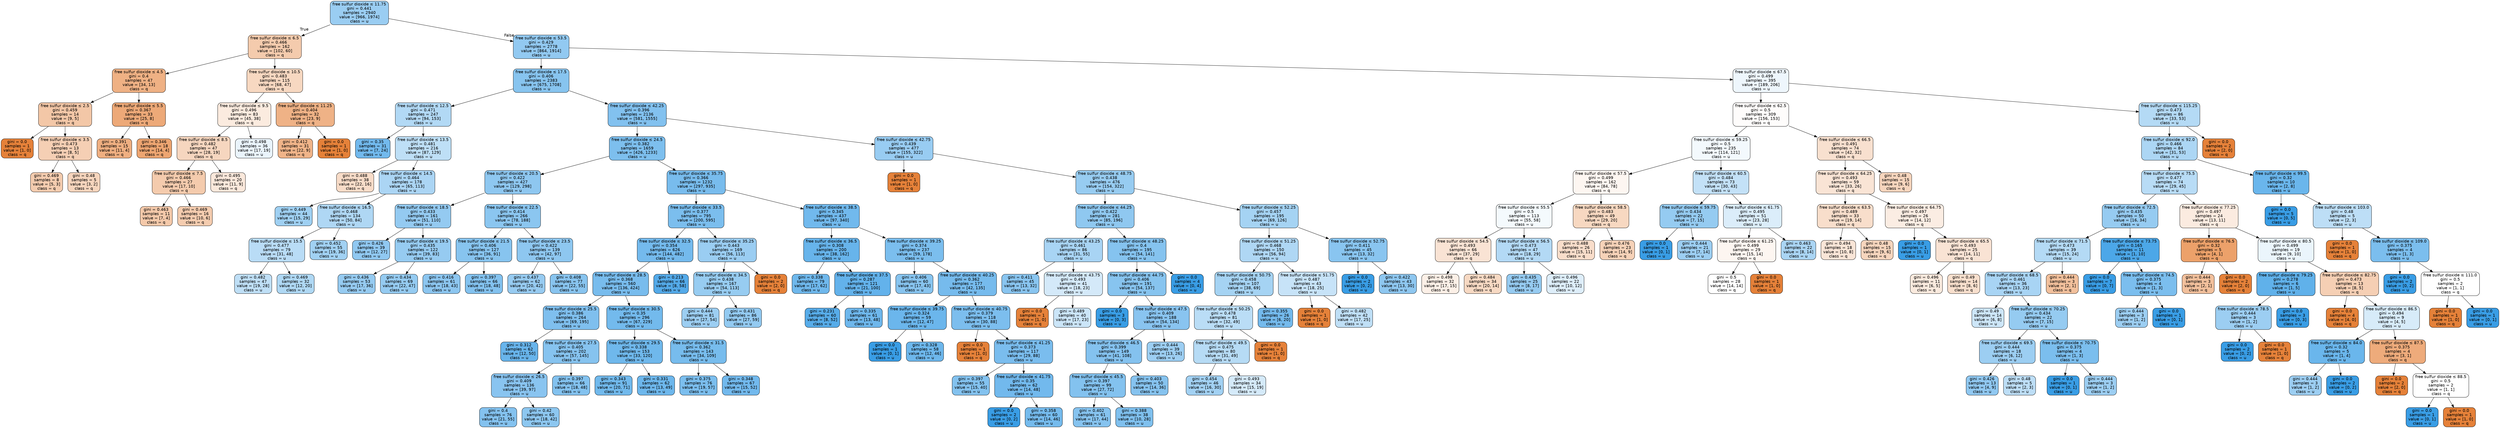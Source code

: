 digraph Tree {
node [shape=box, style="filled, rounded", color="black", fontname=helvetica] ;
edge [fontname=helvetica] ;
0 [label=<free sulfur dioxide &le; 11.75<br/>gini = 0.441<br/>samples = 2940<br/>value = [966, 1974]<br/>class = u>, fillcolor="#399de582"] ;
1 [label=<free sulfur dioxide &le; 6.5<br/>gini = 0.466<br/>samples = 162<br/>value = [102, 60]<br/>class = q>, fillcolor="#e5813969"] ;
0 -> 1 [labeldistance=2.5, labelangle=45, headlabel="True"] ;
2 [label=<free sulfur dioxide &le; 4.5<br/>gini = 0.4<br/>samples = 47<br/>value = [34, 13]<br/>class = q>, fillcolor="#e581399e"] ;
1 -> 2 ;
3 [label=<free sulfur dioxide &le; 2.5<br/>gini = 0.459<br/>samples = 14<br/>value = [9, 5]<br/>class = q>, fillcolor="#e5813971"] ;
2 -> 3 ;
4 [label=<gini = 0.0<br/>samples = 1<br/>value = [1, 0]<br/>class = q>, fillcolor="#e58139ff"] ;
3 -> 4 ;
5 [label=<free sulfur dioxide &le; 3.5<br/>gini = 0.473<br/>samples = 13<br/>value = [8, 5]<br/>class = q>, fillcolor="#e5813960"] ;
3 -> 5 ;
6 [label=<gini = 0.469<br/>samples = 8<br/>value = [5, 3]<br/>class = q>, fillcolor="#e5813966"] ;
5 -> 6 ;
7 [label=<gini = 0.48<br/>samples = 5<br/>value = [3, 2]<br/>class = q>, fillcolor="#e5813955"] ;
5 -> 7 ;
8 [label=<free sulfur dioxide &le; 5.5<br/>gini = 0.367<br/>samples = 33<br/>value = [25, 8]<br/>class = q>, fillcolor="#e58139ad"] ;
2 -> 8 ;
9 [label=<gini = 0.391<br/>samples = 15<br/>value = [11, 4]<br/>class = q>, fillcolor="#e58139a2"] ;
8 -> 9 ;
10 [label=<gini = 0.346<br/>samples = 18<br/>value = [14, 4]<br/>class = q>, fillcolor="#e58139b6"] ;
8 -> 10 ;
11 [label=<free sulfur dioxide &le; 10.5<br/>gini = 0.483<br/>samples = 115<br/>value = [68, 47]<br/>class = q>, fillcolor="#e581394f"] ;
1 -> 11 ;
12 [label=<free sulfur dioxide &le; 9.5<br/>gini = 0.496<br/>samples = 83<br/>value = [45, 38]<br/>class = q>, fillcolor="#e5813928"] ;
11 -> 12 ;
13 [label=<free sulfur dioxide &le; 8.5<br/>gini = 0.482<br/>samples = 47<br/>value = [28, 19]<br/>class = q>, fillcolor="#e5813952"] ;
12 -> 13 ;
14 [label=<free sulfur dioxide &le; 7.5<br/>gini = 0.466<br/>samples = 27<br/>value = [17, 10]<br/>class = q>, fillcolor="#e5813969"] ;
13 -> 14 ;
15 [label=<gini = 0.463<br/>samples = 11<br/>value = [7, 4]<br/>class = q>, fillcolor="#e581396d"] ;
14 -> 15 ;
16 [label=<gini = 0.469<br/>samples = 16<br/>value = [10, 6]<br/>class = q>, fillcolor="#e5813966"] ;
14 -> 16 ;
17 [label=<gini = 0.495<br/>samples = 20<br/>value = [11, 9]<br/>class = q>, fillcolor="#e581392e"] ;
13 -> 17 ;
18 [label=<gini = 0.498<br/>samples = 36<br/>value = [17, 19]<br/>class = u>, fillcolor="#399de51b"] ;
12 -> 18 ;
19 [label=<free sulfur dioxide &le; 11.25<br/>gini = 0.404<br/>samples = 32<br/>value = [23, 9]<br/>class = q>, fillcolor="#e581399b"] ;
11 -> 19 ;
20 [label=<gini = 0.412<br/>samples = 31<br/>value = [22, 9]<br/>class = q>, fillcolor="#e5813997"] ;
19 -> 20 ;
21 [label=<gini = 0.0<br/>samples = 1<br/>value = [1, 0]<br/>class = q>, fillcolor="#e58139ff"] ;
19 -> 21 ;
22 [label=<free sulfur dioxide &le; 53.5<br/>gini = 0.429<br/>samples = 2778<br/>value = [864, 1914]<br/>class = u>, fillcolor="#399de58c"] ;
0 -> 22 [labeldistance=2.5, labelangle=-45, headlabel="False"] ;
23 [label=<free sulfur dioxide &le; 17.5<br/>gini = 0.406<br/>samples = 2383<br/>value = [675, 1708]<br/>class = u>, fillcolor="#399de59a"] ;
22 -> 23 ;
24 [label=<free sulfur dioxide &le; 12.5<br/>gini = 0.471<br/>samples = 247<br/>value = [94, 153]<br/>class = u>, fillcolor="#399de562"] ;
23 -> 24 ;
25 [label=<gini = 0.35<br/>samples = 31<br/>value = [7, 24]<br/>class = u>, fillcolor="#399de5b5"] ;
24 -> 25 ;
26 [label=<free sulfur dioxide &le; 13.5<br/>gini = 0.481<br/>samples = 216<br/>value = [87, 129]<br/>class = u>, fillcolor="#399de553"] ;
24 -> 26 ;
27 [label=<gini = 0.488<br/>samples = 38<br/>value = [22, 16]<br/>class = q>, fillcolor="#e5813946"] ;
26 -> 27 ;
28 [label=<free sulfur dioxide &le; 14.5<br/>gini = 0.464<br/>samples = 178<br/>value = [65, 113]<br/>class = u>, fillcolor="#399de56c"] ;
26 -> 28 ;
29 [label=<gini = 0.449<br/>samples = 44<br/>value = [15, 29]<br/>class = u>, fillcolor="#399de57b"] ;
28 -> 29 ;
30 [label=<free sulfur dioxide &le; 16.5<br/>gini = 0.468<br/>samples = 134<br/>value = [50, 84]<br/>class = u>, fillcolor="#399de567"] ;
28 -> 30 ;
31 [label=<free sulfur dioxide &le; 15.5<br/>gini = 0.477<br/>samples = 79<br/>value = [31, 48]<br/>class = u>, fillcolor="#399de55a"] ;
30 -> 31 ;
32 [label=<gini = 0.482<br/>samples = 47<br/>value = [19, 28]<br/>class = u>, fillcolor="#399de552"] ;
31 -> 32 ;
33 [label=<gini = 0.469<br/>samples = 32<br/>value = [12, 20]<br/>class = u>, fillcolor="#399de566"] ;
31 -> 33 ;
34 [label=<gini = 0.452<br/>samples = 55<br/>value = [19, 36]<br/>class = u>, fillcolor="#399de578"] ;
30 -> 34 ;
35 [label=<free sulfur dioxide &le; 42.25<br/>gini = 0.396<br/>samples = 2136<br/>value = [581, 1555]<br/>class = u>, fillcolor="#399de5a0"] ;
23 -> 35 ;
36 [label=<free sulfur dioxide &le; 24.5<br/>gini = 0.382<br/>samples = 1659<br/>value = [426, 1233]<br/>class = u>, fillcolor="#399de5a7"] ;
35 -> 36 ;
37 [label=<free sulfur dioxide &le; 20.5<br/>gini = 0.422<br/>samples = 427<br/>value = [129, 298]<br/>class = u>, fillcolor="#399de591"] ;
36 -> 37 ;
38 [label=<free sulfur dioxide &le; 18.5<br/>gini = 0.433<br/>samples = 161<br/>value = [51, 110]<br/>class = u>, fillcolor="#399de589"] ;
37 -> 38 ;
39 [label=<gini = 0.426<br/>samples = 39<br/>value = [12, 27]<br/>class = u>, fillcolor="#399de58e"] ;
38 -> 39 ;
40 [label=<free sulfur dioxide &le; 19.5<br/>gini = 0.435<br/>samples = 122<br/>value = [39, 83]<br/>class = u>, fillcolor="#399de587"] ;
38 -> 40 ;
41 [label=<gini = 0.436<br/>samples = 53<br/>value = [17, 36]<br/>class = u>, fillcolor="#399de587"] ;
40 -> 41 ;
42 [label=<gini = 0.434<br/>samples = 69<br/>value = [22, 47]<br/>class = u>, fillcolor="#399de588"] ;
40 -> 42 ;
43 [label=<free sulfur dioxide &le; 22.5<br/>gini = 0.414<br/>samples = 266<br/>value = [78, 188]<br/>class = u>, fillcolor="#399de595"] ;
37 -> 43 ;
44 [label=<free sulfur dioxide &le; 21.5<br/>gini = 0.406<br/>samples = 127<br/>value = [36, 91]<br/>class = u>, fillcolor="#399de59a"] ;
43 -> 44 ;
45 [label=<gini = 0.416<br/>samples = 61<br/>value = [18, 43]<br/>class = u>, fillcolor="#399de594"] ;
44 -> 45 ;
46 [label=<gini = 0.397<br/>samples = 66<br/>value = [18, 48]<br/>class = u>, fillcolor="#399de59f"] ;
44 -> 46 ;
47 [label=<free sulfur dioxide &le; 23.5<br/>gini = 0.422<br/>samples = 139<br/>value = [42, 97]<br/>class = u>, fillcolor="#399de591"] ;
43 -> 47 ;
48 [label=<gini = 0.437<br/>samples = 62<br/>value = [20, 42]<br/>class = u>, fillcolor="#399de586"] ;
47 -> 48 ;
49 [label=<gini = 0.408<br/>samples = 77<br/>value = [22, 55]<br/>class = u>, fillcolor="#399de599"] ;
47 -> 49 ;
50 [label=<free sulfur dioxide &le; 35.75<br/>gini = 0.366<br/>samples = 1232<br/>value = [297, 935]<br/>class = u>, fillcolor="#399de5ae"] ;
36 -> 50 ;
51 [label=<free sulfur dioxide &le; 33.5<br/>gini = 0.377<br/>samples = 795<br/>value = [200, 595]<br/>class = u>, fillcolor="#399de5a9"] ;
50 -> 51 ;
52 [label=<free sulfur dioxide &le; 32.5<br/>gini = 0.354<br/>samples = 626<br/>value = [144, 482]<br/>class = u>, fillcolor="#399de5b3"] ;
51 -> 52 ;
53 [label=<free sulfur dioxide &le; 28.5<br/>gini = 0.368<br/>samples = 560<br/>value = [136, 424]<br/>class = u>, fillcolor="#399de5ad"] ;
52 -> 53 ;
54 [label=<free sulfur dioxide &le; 25.5<br/>gini = 0.386<br/>samples = 264<br/>value = [69, 195]<br/>class = u>, fillcolor="#399de5a5"] ;
53 -> 54 ;
55 [label=<gini = 0.312<br/>samples = 62<br/>value = [12, 50]<br/>class = u>, fillcolor="#399de5c2"] ;
54 -> 55 ;
56 [label=<free sulfur dioxide &le; 27.5<br/>gini = 0.405<br/>samples = 202<br/>value = [57, 145]<br/>class = u>, fillcolor="#399de59b"] ;
54 -> 56 ;
57 [label=<free sulfur dioxide &le; 26.5<br/>gini = 0.409<br/>samples = 136<br/>value = [39, 97]<br/>class = u>, fillcolor="#399de598"] ;
56 -> 57 ;
58 [label=<gini = 0.4<br/>samples = 76<br/>value = [21, 55]<br/>class = u>, fillcolor="#399de59e"] ;
57 -> 58 ;
59 [label=<gini = 0.42<br/>samples = 60<br/>value = [18, 42]<br/>class = u>, fillcolor="#399de592"] ;
57 -> 59 ;
60 [label=<gini = 0.397<br/>samples = 66<br/>value = [18, 48]<br/>class = u>, fillcolor="#399de59f"] ;
56 -> 60 ;
61 [label=<free sulfur dioxide &le; 30.5<br/>gini = 0.35<br/>samples = 296<br/>value = [67, 229]<br/>class = u>, fillcolor="#399de5b4"] ;
53 -> 61 ;
62 [label=<free sulfur dioxide &le; 29.5<br/>gini = 0.338<br/>samples = 153<br/>value = [33, 120]<br/>class = u>, fillcolor="#399de5b9"] ;
61 -> 62 ;
63 [label=<gini = 0.343<br/>samples = 91<br/>value = [20, 71]<br/>class = u>, fillcolor="#399de5b7"] ;
62 -> 63 ;
64 [label=<gini = 0.331<br/>samples = 62<br/>value = [13, 49]<br/>class = u>, fillcolor="#399de5bb"] ;
62 -> 64 ;
65 [label=<free sulfur dioxide &le; 31.5<br/>gini = 0.362<br/>samples = 143<br/>value = [34, 109]<br/>class = u>, fillcolor="#399de5af"] ;
61 -> 65 ;
66 [label=<gini = 0.375<br/>samples = 76<br/>value = [19, 57]<br/>class = u>, fillcolor="#399de5aa"] ;
65 -> 66 ;
67 [label=<gini = 0.348<br/>samples = 67<br/>value = [15, 52]<br/>class = u>, fillcolor="#399de5b5"] ;
65 -> 67 ;
68 [label=<gini = 0.213<br/>samples = 66<br/>value = [8, 58]<br/>class = u>, fillcolor="#399de5dc"] ;
52 -> 68 ;
69 [label=<free sulfur dioxide &le; 35.25<br/>gini = 0.443<br/>samples = 169<br/>value = [56, 113]<br/>class = u>, fillcolor="#399de581"] ;
51 -> 69 ;
70 [label=<free sulfur dioxide &le; 34.5<br/>gini = 0.438<br/>samples = 167<br/>value = [54, 113]<br/>class = u>, fillcolor="#399de585"] ;
69 -> 70 ;
71 [label=<gini = 0.444<br/>samples = 81<br/>value = [27, 54]<br/>class = u>, fillcolor="#399de57f"] ;
70 -> 71 ;
72 [label=<gini = 0.431<br/>samples = 86<br/>value = [27, 59]<br/>class = u>, fillcolor="#399de58a"] ;
70 -> 72 ;
73 [label=<gini = 0.0<br/>samples = 2<br/>value = [2, 0]<br/>class = q>, fillcolor="#e58139ff"] ;
69 -> 73 ;
74 [label=<free sulfur dioxide &le; 38.5<br/>gini = 0.345<br/>samples = 437<br/>value = [97, 340]<br/>class = u>, fillcolor="#399de5b6"] ;
50 -> 74 ;
75 [label=<free sulfur dioxide &le; 36.5<br/>gini = 0.308<br/>samples = 200<br/>value = [38, 162]<br/>class = u>, fillcolor="#399de5c3"] ;
74 -> 75 ;
76 [label=<gini = 0.338<br/>samples = 79<br/>value = [17, 62]<br/>class = u>, fillcolor="#399de5b9"] ;
75 -> 76 ;
77 [label=<free sulfur dioxide &le; 37.5<br/>gini = 0.287<br/>samples = 121<br/>value = [21, 100]<br/>class = u>, fillcolor="#399de5c9"] ;
75 -> 77 ;
78 [label=<gini = 0.231<br/>samples = 60<br/>value = [8, 52]<br/>class = u>, fillcolor="#399de5d8"] ;
77 -> 78 ;
79 [label=<gini = 0.335<br/>samples = 61<br/>value = [13, 48]<br/>class = u>, fillcolor="#399de5ba"] ;
77 -> 79 ;
80 [label=<free sulfur dioxide &le; 39.25<br/>gini = 0.374<br/>samples = 237<br/>value = [59, 178]<br/>class = u>, fillcolor="#399de5aa"] ;
74 -> 80 ;
81 [label=<gini = 0.406<br/>samples = 60<br/>value = [17, 43]<br/>class = u>, fillcolor="#399de59a"] ;
80 -> 81 ;
82 [label=<free sulfur dioxide &le; 40.25<br/>gini = 0.362<br/>samples = 177<br/>value = [42, 135]<br/>class = u>, fillcolor="#399de5b0"] ;
80 -> 82 ;
83 [label=<free sulfur dioxide &le; 39.75<br/>gini = 0.324<br/>samples = 59<br/>value = [12, 47]<br/>class = u>, fillcolor="#399de5be"] ;
82 -> 83 ;
84 [label=<gini = 0.0<br/>samples = 1<br/>value = [0, 1]<br/>class = u>, fillcolor="#399de5ff"] ;
83 -> 84 ;
85 [label=<gini = 0.328<br/>samples = 58<br/>value = [12, 46]<br/>class = u>, fillcolor="#399de5bc"] ;
83 -> 85 ;
86 [label=<free sulfur dioxide &le; 40.75<br/>gini = 0.379<br/>samples = 118<br/>value = [30, 88]<br/>class = u>, fillcolor="#399de5a8"] ;
82 -> 86 ;
87 [label=<gini = 0.0<br/>samples = 1<br/>value = [1, 0]<br/>class = q>, fillcolor="#e58139ff"] ;
86 -> 87 ;
88 [label=<free sulfur dioxide &le; 41.25<br/>gini = 0.373<br/>samples = 117<br/>value = [29, 88]<br/>class = u>, fillcolor="#399de5ab"] ;
86 -> 88 ;
89 [label=<gini = 0.397<br/>samples = 55<br/>value = [15, 40]<br/>class = u>, fillcolor="#399de59f"] ;
88 -> 89 ;
90 [label=<free sulfur dioxide &le; 41.75<br/>gini = 0.35<br/>samples = 62<br/>value = [14, 48]<br/>class = u>, fillcolor="#399de5b5"] ;
88 -> 90 ;
91 [label=<gini = 0.0<br/>samples = 2<br/>value = [0, 2]<br/>class = u>, fillcolor="#399de5ff"] ;
90 -> 91 ;
92 [label=<gini = 0.358<br/>samples = 60<br/>value = [14, 46]<br/>class = u>, fillcolor="#399de5b1"] ;
90 -> 92 ;
93 [label=<free sulfur dioxide &le; 42.75<br/>gini = 0.439<br/>samples = 477<br/>value = [155, 322]<br/>class = u>, fillcolor="#399de584"] ;
35 -> 93 ;
94 [label=<gini = 0.0<br/>samples = 1<br/>value = [1, 0]<br/>class = q>, fillcolor="#e58139ff"] ;
93 -> 94 ;
95 [label=<free sulfur dioxide &le; 48.75<br/>gini = 0.438<br/>samples = 476<br/>value = [154, 322]<br/>class = u>, fillcolor="#399de585"] ;
93 -> 95 ;
96 [label=<free sulfur dioxide &le; 44.25<br/>gini = 0.422<br/>samples = 281<br/>value = [85, 196]<br/>class = u>, fillcolor="#399de590"] ;
95 -> 96 ;
97 [label=<free sulfur dioxide &le; 43.25<br/>gini = 0.461<br/>samples = 86<br/>value = [31, 55]<br/>class = u>, fillcolor="#399de56f"] ;
96 -> 97 ;
98 [label=<gini = 0.411<br/>samples = 45<br/>value = [13, 32]<br/>class = u>, fillcolor="#399de597"] ;
97 -> 98 ;
99 [label=<free sulfur dioxide &le; 43.75<br/>gini = 0.493<br/>samples = 41<br/>value = [18, 23]<br/>class = u>, fillcolor="#399de537"] ;
97 -> 99 ;
100 [label=<gini = 0.0<br/>samples = 1<br/>value = [1, 0]<br/>class = q>, fillcolor="#e58139ff"] ;
99 -> 100 ;
101 [label=<gini = 0.489<br/>samples = 40<br/>value = [17, 23]<br/>class = u>, fillcolor="#399de543"] ;
99 -> 101 ;
102 [label=<free sulfur dioxide &le; 48.25<br/>gini = 0.4<br/>samples = 195<br/>value = [54, 141]<br/>class = u>, fillcolor="#399de59d"] ;
96 -> 102 ;
103 [label=<free sulfur dioxide &le; 44.75<br/>gini = 0.406<br/>samples = 191<br/>value = [54, 137]<br/>class = u>, fillcolor="#399de59a"] ;
102 -> 103 ;
104 [label=<gini = 0.0<br/>samples = 3<br/>value = [0, 3]<br/>class = u>, fillcolor="#399de5ff"] ;
103 -> 104 ;
105 [label=<free sulfur dioxide &le; 47.5<br/>gini = 0.409<br/>samples = 188<br/>value = [54, 134]<br/>class = u>, fillcolor="#399de598"] ;
103 -> 105 ;
106 [label=<free sulfur dioxide &le; 46.5<br/>gini = 0.399<br/>samples = 149<br/>value = [41, 108]<br/>class = u>, fillcolor="#399de59e"] ;
105 -> 106 ;
107 [label=<free sulfur dioxide &le; 45.5<br/>gini = 0.397<br/>samples = 99<br/>value = [27, 72]<br/>class = u>, fillcolor="#399de59f"] ;
106 -> 107 ;
108 [label=<gini = 0.402<br/>samples = 61<br/>value = [17, 44]<br/>class = u>, fillcolor="#399de59c"] ;
107 -> 108 ;
109 [label=<gini = 0.388<br/>samples = 38<br/>value = [10, 28]<br/>class = u>, fillcolor="#399de5a4"] ;
107 -> 109 ;
110 [label=<gini = 0.403<br/>samples = 50<br/>value = [14, 36]<br/>class = u>, fillcolor="#399de59c"] ;
106 -> 110 ;
111 [label=<gini = 0.444<br/>samples = 39<br/>value = [13, 26]<br/>class = u>, fillcolor="#399de57f"] ;
105 -> 111 ;
112 [label=<gini = 0.0<br/>samples = 4<br/>value = [0, 4]<br/>class = u>, fillcolor="#399de5ff"] ;
102 -> 112 ;
113 [label=<free sulfur dioxide &le; 52.25<br/>gini = 0.457<br/>samples = 195<br/>value = [69, 126]<br/>class = u>, fillcolor="#399de573"] ;
95 -> 113 ;
114 [label=<free sulfur dioxide &le; 51.25<br/>gini = 0.468<br/>samples = 150<br/>value = [56, 94]<br/>class = u>, fillcolor="#399de567"] ;
113 -> 114 ;
115 [label=<free sulfur dioxide &le; 50.75<br/>gini = 0.458<br/>samples = 107<br/>value = [38, 69]<br/>class = u>, fillcolor="#399de573"] ;
114 -> 115 ;
116 [label=<free sulfur dioxide &le; 50.25<br/>gini = 0.478<br/>samples = 81<br/>value = [32, 49]<br/>class = u>, fillcolor="#399de558"] ;
115 -> 116 ;
117 [label=<free sulfur dioxide &le; 49.5<br/>gini = 0.475<br/>samples = 80<br/>value = [31, 49]<br/>class = u>, fillcolor="#399de55e"] ;
116 -> 117 ;
118 [label=<gini = 0.454<br/>samples = 46<br/>value = [16, 30]<br/>class = u>, fillcolor="#399de577"] ;
117 -> 118 ;
119 [label=<gini = 0.493<br/>samples = 34<br/>value = [15, 19]<br/>class = u>, fillcolor="#399de536"] ;
117 -> 119 ;
120 [label=<gini = 0.0<br/>samples = 1<br/>value = [1, 0]<br/>class = q>, fillcolor="#e58139ff"] ;
116 -> 120 ;
121 [label=<gini = 0.355<br/>samples = 26<br/>value = [6, 20]<br/>class = u>, fillcolor="#399de5b3"] ;
115 -> 121 ;
122 [label=<free sulfur dioxide &le; 51.75<br/>gini = 0.487<br/>samples = 43<br/>value = [18, 25]<br/>class = u>, fillcolor="#399de547"] ;
114 -> 122 ;
123 [label=<gini = 0.0<br/>samples = 1<br/>value = [1, 0]<br/>class = q>, fillcolor="#e58139ff"] ;
122 -> 123 ;
124 [label=<gini = 0.482<br/>samples = 42<br/>value = [17, 25]<br/>class = u>, fillcolor="#399de552"] ;
122 -> 124 ;
125 [label=<free sulfur dioxide &le; 52.75<br/>gini = 0.411<br/>samples = 45<br/>value = [13, 32]<br/>class = u>, fillcolor="#399de597"] ;
113 -> 125 ;
126 [label=<gini = 0.0<br/>samples = 2<br/>value = [0, 2]<br/>class = u>, fillcolor="#399de5ff"] ;
125 -> 126 ;
127 [label=<gini = 0.422<br/>samples = 43<br/>value = [13, 30]<br/>class = u>, fillcolor="#399de591"] ;
125 -> 127 ;
128 [label=<free sulfur dioxide &le; 67.5<br/>gini = 0.499<br/>samples = 395<br/>value = [189, 206]<br/>class = u>, fillcolor="#399de515"] ;
22 -> 128 ;
129 [label=<free sulfur dioxide &le; 62.5<br/>gini = 0.5<br/>samples = 309<br/>value = [156, 153]<br/>class = q>, fillcolor="#e5813905"] ;
128 -> 129 ;
130 [label=<free sulfur dioxide &le; 59.25<br/>gini = 0.5<br/>samples = 235<br/>value = [114, 121]<br/>class = u>, fillcolor="#399de50f"] ;
129 -> 130 ;
131 [label=<free sulfur dioxide &le; 57.5<br/>gini = 0.499<br/>samples = 162<br/>value = [84, 78]<br/>class = q>, fillcolor="#e5813912"] ;
130 -> 131 ;
132 [label=<free sulfur dioxide &le; 55.5<br/>gini = 0.5<br/>samples = 113<br/>value = [55, 58]<br/>class = u>, fillcolor="#399de50d"] ;
131 -> 132 ;
133 [label=<free sulfur dioxide &le; 54.5<br/>gini = 0.493<br/>samples = 66<br/>value = [37, 29]<br/>class = q>, fillcolor="#e5813937"] ;
132 -> 133 ;
134 [label=<gini = 0.498<br/>samples = 32<br/>value = [17, 15]<br/>class = q>, fillcolor="#e581391e"] ;
133 -> 134 ;
135 [label=<gini = 0.484<br/>samples = 34<br/>value = [20, 14]<br/>class = q>, fillcolor="#e581394d"] ;
133 -> 135 ;
136 [label=<free sulfur dioxide &le; 56.5<br/>gini = 0.473<br/>samples = 47<br/>value = [18, 29]<br/>class = u>, fillcolor="#399de561"] ;
132 -> 136 ;
137 [label=<gini = 0.435<br/>samples = 25<br/>value = [8, 17]<br/>class = u>, fillcolor="#399de587"] ;
136 -> 137 ;
138 [label=<gini = 0.496<br/>samples = 22<br/>value = [10, 12]<br/>class = u>, fillcolor="#399de52a"] ;
136 -> 138 ;
139 [label=<free sulfur dioxide &le; 58.5<br/>gini = 0.483<br/>samples = 49<br/>value = [29, 20]<br/>class = q>, fillcolor="#e581394f"] ;
131 -> 139 ;
140 [label=<gini = 0.488<br/>samples = 26<br/>value = [15, 11]<br/>class = q>, fillcolor="#e5813944"] ;
139 -> 140 ;
141 [label=<gini = 0.476<br/>samples = 23<br/>value = [14, 9]<br/>class = q>, fillcolor="#e581395b"] ;
139 -> 141 ;
142 [label=<free sulfur dioxide &le; 60.5<br/>gini = 0.484<br/>samples = 73<br/>value = [30, 43]<br/>class = u>, fillcolor="#399de54d"] ;
130 -> 142 ;
143 [label=<free sulfur dioxide &le; 59.75<br/>gini = 0.434<br/>samples = 22<br/>value = [7, 15]<br/>class = u>, fillcolor="#399de588"] ;
142 -> 143 ;
144 [label=<gini = 0.0<br/>samples = 1<br/>value = [0, 1]<br/>class = u>, fillcolor="#399de5ff"] ;
143 -> 144 ;
145 [label=<gini = 0.444<br/>samples = 21<br/>value = [7, 14]<br/>class = u>, fillcolor="#399de57f"] ;
143 -> 145 ;
146 [label=<free sulfur dioxide &le; 61.75<br/>gini = 0.495<br/>samples = 51<br/>value = [23, 28]<br/>class = u>, fillcolor="#399de52e"] ;
142 -> 146 ;
147 [label=<free sulfur dioxide &le; 61.25<br/>gini = 0.499<br/>samples = 29<br/>value = [15, 14]<br/>class = q>, fillcolor="#e5813911"] ;
146 -> 147 ;
148 [label=<gini = 0.5<br/>samples = 28<br/>value = [14, 14]<br/>class = q>, fillcolor="#e5813900"] ;
147 -> 148 ;
149 [label=<gini = 0.0<br/>samples = 1<br/>value = [1, 0]<br/>class = q>, fillcolor="#e58139ff"] ;
147 -> 149 ;
150 [label=<gini = 0.463<br/>samples = 22<br/>value = [8, 14]<br/>class = u>, fillcolor="#399de56d"] ;
146 -> 150 ;
151 [label=<free sulfur dioxide &le; 66.5<br/>gini = 0.491<br/>samples = 74<br/>value = [42, 32]<br/>class = q>, fillcolor="#e581393d"] ;
129 -> 151 ;
152 [label=<free sulfur dioxide &le; 64.25<br/>gini = 0.493<br/>samples = 59<br/>value = [33, 26]<br/>class = q>, fillcolor="#e5813936"] ;
151 -> 152 ;
153 [label=<free sulfur dioxide &le; 63.5<br/>gini = 0.489<br/>samples = 33<br/>value = [19, 14]<br/>class = q>, fillcolor="#e5813943"] ;
152 -> 153 ;
154 [label=<gini = 0.494<br/>samples = 18<br/>value = [10, 8]<br/>class = q>, fillcolor="#e5813933"] ;
153 -> 154 ;
155 [label=<gini = 0.48<br/>samples = 15<br/>value = [9, 6]<br/>class = q>, fillcolor="#e5813955"] ;
153 -> 155 ;
156 [label=<free sulfur dioxide &le; 64.75<br/>gini = 0.497<br/>samples = 26<br/>value = [14, 12]<br/>class = q>, fillcolor="#e5813924"] ;
152 -> 156 ;
157 [label=<gini = 0.0<br/>samples = 1<br/>value = [0, 1]<br/>class = u>, fillcolor="#399de5ff"] ;
156 -> 157 ;
158 [label=<free sulfur dioxide &le; 65.5<br/>gini = 0.493<br/>samples = 25<br/>value = [14, 11]<br/>class = q>, fillcolor="#e5813937"] ;
156 -> 158 ;
159 [label=<gini = 0.496<br/>samples = 11<br/>value = [6, 5]<br/>class = q>, fillcolor="#e581392a"] ;
158 -> 159 ;
160 [label=<gini = 0.49<br/>samples = 14<br/>value = [8, 6]<br/>class = q>, fillcolor="#e5813940"] ;
158 -> 160 ;
161 [label=<gini = 0.48<br/>samples = 15<br/>value = [9, 6]<br/>class = q>, fillcolor="#e5813955"] ;
151 -> 161 ;
162 [label=<free sulfur dioxide &le; 115.25<br/>gini = 0.473<br/>samples = 86<br/>value = [33, 53]<br/>class = u>, fillcolor="#399de560"] ;
128 -> 162 ;
163 [label=<free sulfur dioxide &le; 92.0<br/>gini = 0.466<br/>samples = 84<br/>value = [31, 53]<br/>class = u>, fillcolor="#399de56a"] ;
162 -> 163 ;
164 [label=<free sulfur dioxide &le; 75.5<br/>gini = 0.477<br/>samples = 74<br/>value = [29, 45]<br/>class = u>, fillcolor="#399de55b"] ;
163 -> 164 ;
165 [label=<free sulfur dioxide &le; 72.5<br/>gini = 0.435<br/>samples = 50<br/>value = [16, 34]<br/>class = u>, fillcolor="#399de587"] ;
164 -> 165 ;
166 [label=<free sulfur dioxide &le; 71.5<br/>gini = 0.473<br/>samples = 39<br/>value = [15, 24]<br/>class = u>, fillcolor="#399de560"] ;
165 -> 166 ;
167 [label=<free sulfur dioxide &le; 68.5<br/>gini = 0.461<br/>samples = 36<br/>value = [13, 23]<br/>class = u>, fillcolor="#399de56f"] ;
166 -> 167 ;
168 [label=<gini = 0.49<br/>samples = 14<br/>value = [6, 8]<br/>class = u>, fillcolor="#399de540"] ;
167 -> 168 ;
169 [label=<free sulfur dioxide &le; 70.25<br/>gini = 0.434<br/>samples = 22<br/>value = [7, 15]<br/>class = u>, fillcolor="#399de588"] ;
167 -> 169 ;
170 [label=<free sulfur dioxide &le; 69.5<br/>gini = 0.444<br/>samples = 18<br/>value = [6, 12]<br/>class = u>, fillcolor="#399de57f"] ;
169 -> 170 ;
171 [label=<gini = 0.426<br/>samples = 13<br/>value = [4, 9]<br/>class = u>, fillcolor="#399de58e"] ;
170 -> 171 ;
172 [label=<gini = 0.48<br/>samples = 5<br/>value = [2, 3]<br/>class = u>, fillcolor="#399de555"] ;
170 -> 172 ;
173 [label=<free sulfur dioxide &le; 70.75<br/>gini = 0.375<br/>samples = 4<br/>value = [1, 3]<br/>class = u>, fillcolor="#399de5aa"] ;
169 -> 173 ;
174 [label=<gini = 0.0<br/>samples = 1<br/>value = [0, 1]<br/>class = u>, fillcolor="#399de5ff"] ;
173 -> 174 ;
175 [label=<gini = 0.444<br/>samples = 3<br/>value = [1, 2]<br/>class = u>, fillcolor="#399de57f"] ;
173 -> 175 ;
176 [label=<gini = 0.444<br/>samples = 3<br/>value = [2, 1]<br/>class = q>, fillcolor="#e581397f"] ;
166 -> 176 ;
177 [label=<free sulfur dioxide &le; 73.75<br/>gini = 0.165<br/>samples = 11<br/>value = [1, 10]<br/>class = u>, fillcolor="#399de5e6"] ;
165 -> 177 ;
178 [label=<gini = 0.0<br/>samples = 7<br/>value = [0, 7]<br/>class = u>, fillcolor="#399de5ff"] ;
177 -> 178 ;
179 [label=<free sulfur dioxide &le; 74.5<br/>gini = 0.375<br/>samples = 4<br/>value = [1, 3]<br/>class = u>, fillcolor="#399de5aa"] ;
177 -> 179 ;
180 [label=<gini = 0.444<br/>samples = 3<br/>value = [1, 2]<br/>class = u>, fillcolor="#399de57f"] ;
179 -> 180 ;
181 [label=<gini = 0.0<br/>samples = 1<br/>value = [0, 1]<br/>class = u>, fillcolor="#399de5ff"] ;
179 -> 181 ;
182 [label=<free sulfur dioxide &le; 77.25<br/>gini = 0.497<br/>samples = 24<br/>value = [13, 11]<br/>class = q>, fillcolor="#e5813927"] ;
164 -> 182 ;
183 [label=<free sulfur dioxide &le; 76.5<br/>gini = 0.32<br/>samples = 5<br/>value = [4, 1]<br/>class = q>, fillcolor="#e58139bf"] ;
182 -> 183 ;
184 [label=<gini = 0.444<br/>samples = 3<br/>value = [2, 1]<br/>class = q>, fillcolor="#e581397f"] ;
183 -> 184 ;
185 [label=<gini = 0.0<br/>samples = 2<br/>value = [2, 0]<br/>class = q>, fillcolor="#e58139ff"] ;
183 -> 185 ;
186 [label=<free sulfur dioxide &le; 80.5<br/>gini = 0.499<br/>samples = 19<br/>value = [9, 10]<br/>class = u>, fillcolor="#399de519"] ;
182 -> 186 ;
187 [label=<free sulfur dioxide &le; 79.25<br/>gini = 0.278<br/>samples = 6<br/>value = [1, 5]<br/>class = u>, fillcolor="#399de5cc"] ;
186 -> 187 ;
188 [label=<free sulfur dioxide &le; 78.5<br/>gini = 0.444<br/>samples = 3<br/>value = [1, 2]<br/>class = u>, fillcolor="#399de57f"] ;
187 -> 188 ;
189 [label=<gini = 0.0<br/>samples = 2<br/>value = [0, 2]<br/>class = u>, fillcolor="#399de5ff"] ;
188 -> 189 ;
190 [label=<gini = 0.0<br/>samples = 1<br/>value = [1, 0]<br/>class = q>, fillcolor="#e58139ff"] ;
188 -> 190 ;
191 [label=<gini = 0.0<br/>samples = 3<br/>value = [0, 3]<br/>class = u>, fillcolor="#399de5ff"] ;
187 -> 191 ;
192 [label=<free sulfur dioxide &le; 82.75<br/>gini = 0.473<br/>samples = 13<br/>value = [8, 5]<br/>class = q>, fillcolor="#e5813960"] ;
186 -> 192 ;
193 [label=<gini = 0.0<br/>samples = 4<br/>value = [4, 0]<br/>class = q>, fillcolor="#e58139ff"] ;
192 -> 193 ;
194 [label=<free sulfur dioxide &le; 86.5<br/>gini = 0.494<br/>samples = 9<br/>value = [4, 5]<br/>class = u>, fillcolor="#399de533"] ;
192 -> 194 ;
195 [label=<free sulfur dioxide &le; 84.0<br/>gini = 0.32<br/>samples = 5<br/>value = [1, 4]<br/>class = u>, fillcolor="#399de5bf"] ;
194 -> 195 ;
196 [label=<gini = 0.444<br/>samples = 3<br/>value = [1, 2]<br/>class = u>, fillcolor="#399de57f"] ;
195 -> 196 ;
197 [label=<gini = 0.0<br/>samples = 2<br/>value = [0, 2]<br/>class = u>, fillcolor="#399de5ff"] ;
195 -> 197 ;
198 [label=<free sulfur dioxide &le; 87.5<br/>gini = 0.375<br/>samples = 4<br/>value = [3, 1]<br/>class = q>, fillcolor="#e58139aa"] ;
194 -> 198 ;
199 [label=<gini = 0.0<br/>samples = 2<br/>value = [2, 0]<br/>class = q>, fillcolor="#e58139ff"] ;
198 -> 199 ;
200 [label=<free sulfur dioxide &le; 88.5<br/>gini = 0.5<br/>samples = 2<br/>value = [1, 1]<br/>class = q>, fillcolor="#e5813900"] ;
198 -> 200 ;
201 [label=<gini = 0.0<br/>samples = 1<br/>value = [0, 1]<br/>class = u>, fillcolor="#399de5ff"] ;
200 -> 201 ;
202 [label=<gini = 0.0<br/>samples = 1<br/>value = [1, 0]<br/>class = q>, fillcolor="#e58139ff"] ;
200 -> 202 ;
203 [label=<free sulfur dioxide &le; 99.5<br/>gini = 0.32<br/>samples = 10<br/>value = [2, 8]<br/>class = u>, fillcolor="#399de5bf"] ;
163 -> 203 ;
204 [label=<gini = 0.0<br/>samples = 5<br/>value = [0, 5]<br/>class = u>, fillcolor="#399de5ff"] ;
203 -> 204 ;
205 [label=<free sulfur dioxide &le; 103.0<br/>gini = 0.48<br/>samples = 5<br/>value = [2, 3]<br/>class = u>, fillcolor="#399de555"] ;
203 -> 205 ;
206 [label=<gini = 0.0<br/>samples = 1<br/>value = [1, 0]<br/>class = q>, fillcolor="#e58139ff"] ;
205 -> 206 ;
207 [label=<free sulfur dioxide &le; 109.0<br/>gini = 0.375<br/>samples = 4<br/>value = [1, 3]<br/>class = u>, fillcolor="#399de5aa"] ;
205 -> 207 ;
208 [label=<gini = 0.0<br/>samples = 2<br/>value = [0, 2]<br/>class = u>, fillcolor="#399de5ff"] ;
207 -> 208 ;
209 [label=<free sulfur dioxide &le; 111.0<br/>gini = 0.5<br/>samples = 2<br/>value = [1, 1]<br/>class = q>, fillcolor="#e5813900"] ;
207 -> 209 ;
210 [label=<gini = 0.0<br/>samples = 1<br/>value = [1, 0]<br/>class = q>, fillcolor="#e58139ff"] ;
209 -> 210 ;
211 [label=<gini = 0.0<br/>samples = 1<br/>value = [0, 1]<br/>class = u>, fillcolor="#399de5ff"] ;
209 -> 211 ;
212 [label=<gini = 0.0<br/>samples = 2<br/>value = [2, 0]<br/>class = q>, fillcolor="#e58139ff"] ;
162 -> 212 ;
}